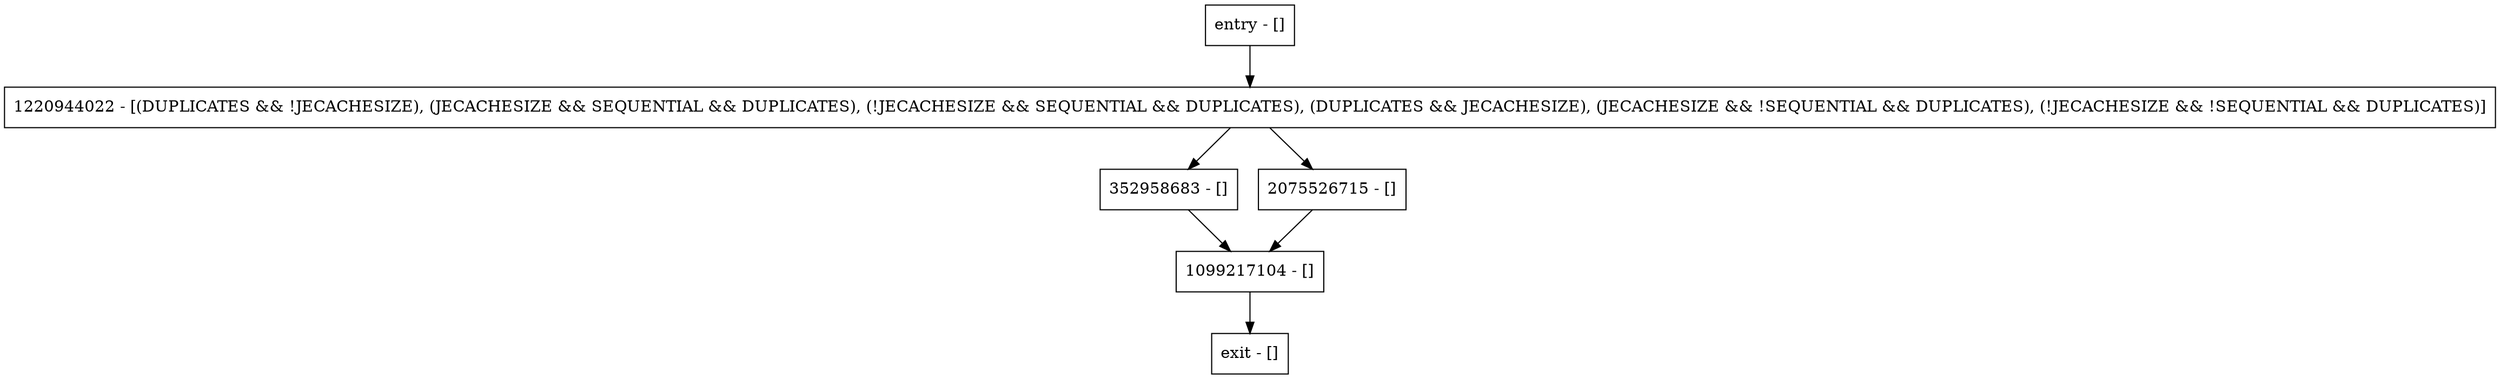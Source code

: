 digraph putNoDupData {
node [shape=record];
entry [label="entry - []"];
exit [label="exit - []"];
352958683 [label="352958683 - []"];
1099217104 [label="1099217104 - []"];
2075526715 [label="2075526715 - []"];
1220944022 [label="1220944022 - [(DUPLICATES && !JECACHESIZE), (JECACHESIZE && SEQUENTIAL && DUPLICATES), (!JECACHESIZE && SEQUENTIAL && DUPLICATES), (DUPLICATES && JECACHESIZE), (JECACHESIZE && !SEQUENTIAL && DUPLICATES), (!JECACHESIZE && !SEQUENTIAL && DUPLICATES)]"];
entry;
exit;
entry -> 1220944022;
352958683 -> 1099217104;
1099217104 -> exit;
2075526715 -> 1099217104;
1220944022 -> 352958683;
1220944022 -> 2075526715;
}

